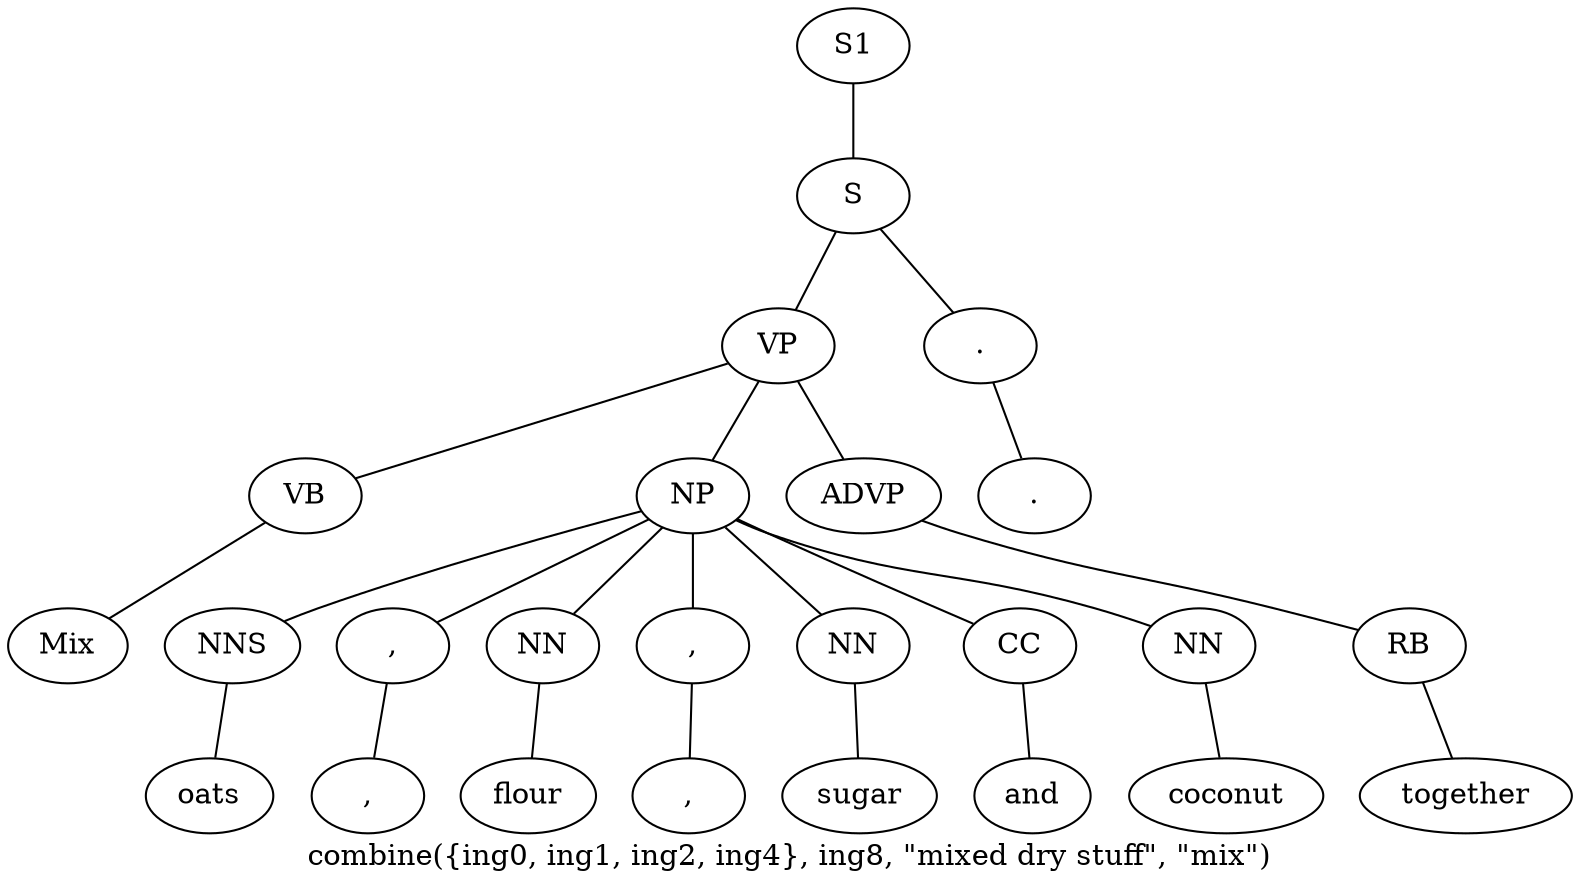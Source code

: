 graph SyntaxGraph {
	label = "combine({ing0, ing1, ing2, ing4}, ing8, \"mixed dry stuff\", \"mix\")";
	Node0 [label="S1"];
	Node1 [label="S"];
	Node2 [label="VP"];
	Node3 [label="VB"];
	Node4 [label="Mix"];
	Node5 [label="NP"];
	Node6 [label="NNS"];
	Node7 [label="oats"];
	Node8 [label=","];
	Node9 [label=","];
	Node10 [label="NN"];
	Node11 [label="flour"];
	Node12 [label=","];
	Node13 [label=","];
	Node14 [label="NN"];
	Node15 [label="sugar"];
	Node16 [label="CC"];
	Node17 [label="and"];
	Node18 [label="NN"];
	Node19 [label="coconut"];
	Node20 [label="ADVP"];
	Node21 [label="RB"];
	Node22 [label="together"];
	Node23 [label="."];
	Node24 [label="."];

	Node0 -- Node1;
	Node1 -- Node2;
	Node1 -- Node23;
	Node2 -- Node3;
	Node2 -- Node5;
	Node2 -- Node20;
	Node3 -- Node4;
	Node5 -- Node6;
	Node5 -- Node8;
	Node5 -- Node10;
	Node5 -- Node12;
	Node5 -- Node14;
	Node5 -- Node16;
	Node5 -- Node18;
	Node6 -- Node7;
	Node8 -- Node9;
	Node10 -- Node11;
	Node12 -- Node13;
	Node14 -- Node15;
	Node16 -- Node17;
	Node18 -- Node19;
	Node20 -- Node21;
	Node21 -- Node22;
	Node23 -- Node24;
}